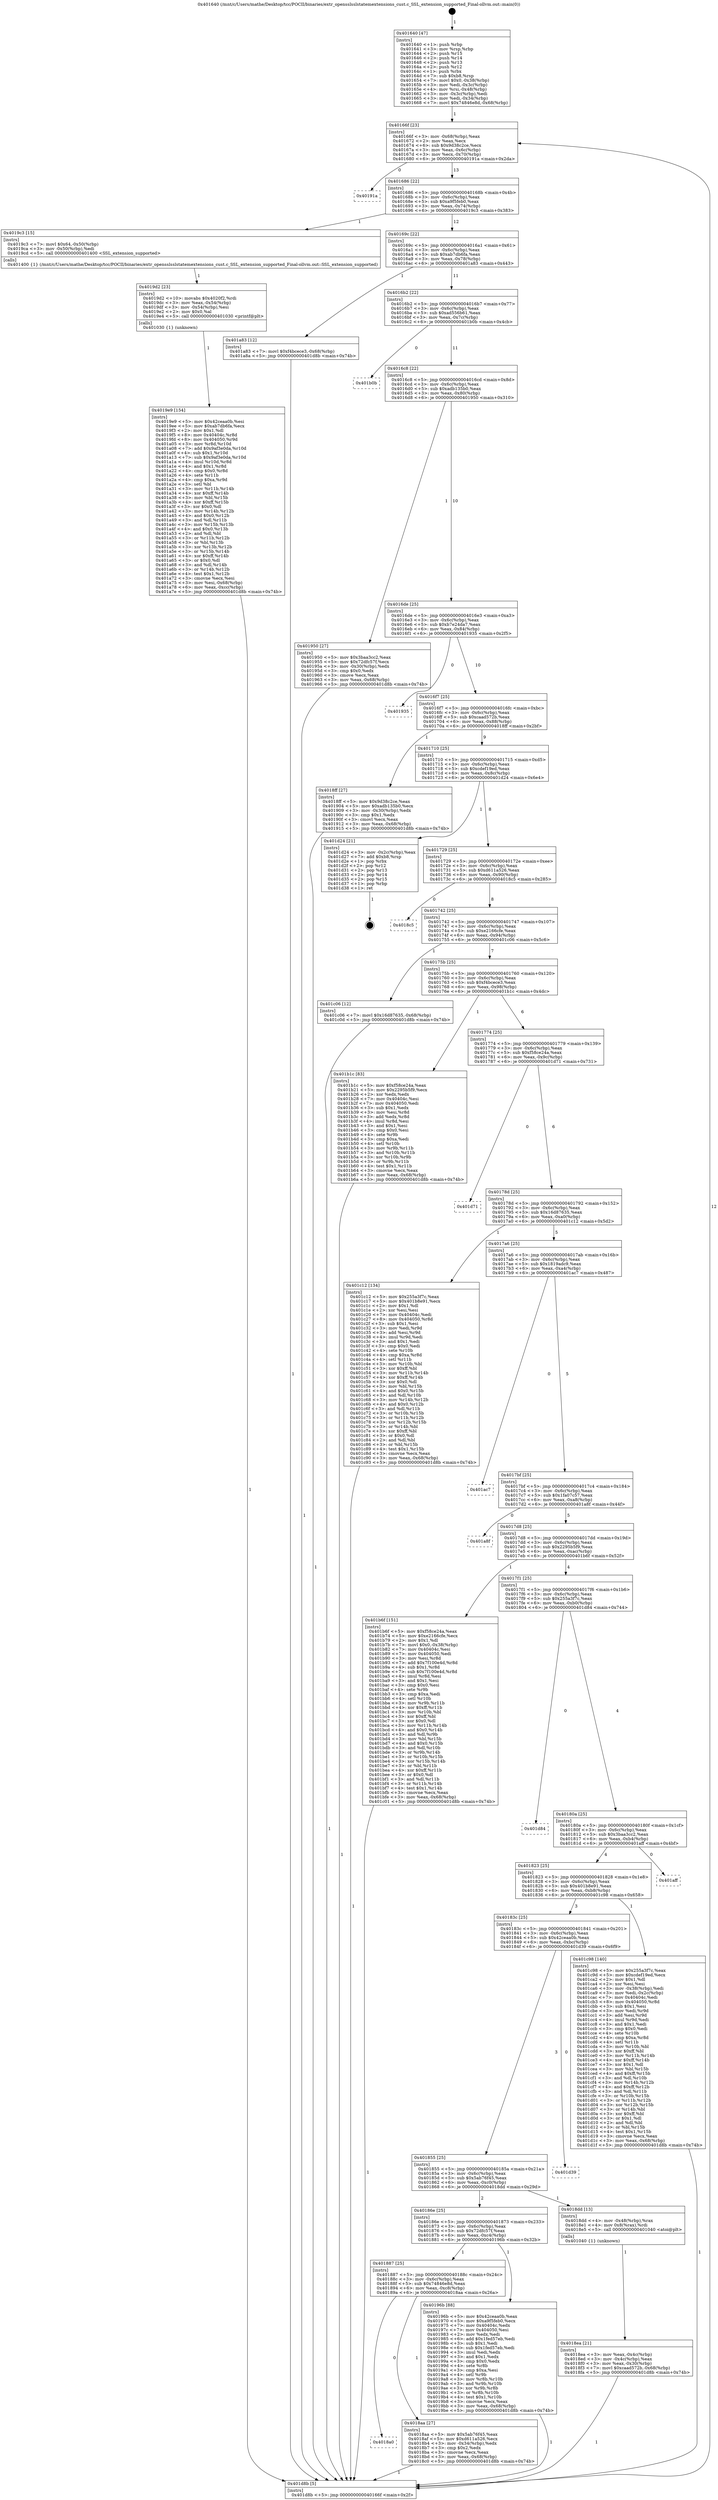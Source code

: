 digraph "0x401640" {
  label = "0x401640 (/mnt/c/Users/mathe/Desktop/tcc/POCII/binaries/extr_opensslsslstatemextensions_cust.c_SSL_extension_supported_Final-ollvm.out::main(0))"
  labelloc = "t"
  node[shape=record]

  Entry [label="",width=0.3,height=0.3,shape=circle,fillcolor=black,style=filled]
  "0x40166f" [label="{
     0x40166f [23]\l
     | [instrs]\l
     &nbsp;&nbsp;0x40166f \<+3\>: mov -0x68(%rbp),%eax\l
     &nbsp;&nbsp;0x401672 \<+2\>: mov %eax,%ecx\l
     &nbsp;&nbsp;0x401674 \<+6\>: sub $0x9d38c2ce,%ecx\l
     &nbsp;&nbsp;0x40167a \<+3\>: mov %eax,-0x6c(%rbp)\l
     &nbsp;&nbsp;0x40167d \<+3\>: mov %ecx,-0x70(%rbp)\l
     &nbsp;&nbsp;0x401680 \<+6\>: je 000000000040191a \<main+0x2da\>\l
  }"]
  "0x40191a" [label="{
     0x40191a\l
  }", style=dashed]
  "0x401686" [label="{
     0x401686 [22]\l
     | [instrs]\l
     &nbsp;&nbsp;0x401686 \<+5\>: jmp 000000000040168b \<main+0x4b\>\l
     &nbsp;&nbsp;0x40168b \<+3\>: mov -0x6c(%rbp),%eax\l
     &nbsp;&nbsp;0x40168e \<+5\>: sub $0xa9f5feb0,%eax\l
     &nbsp;&nbsp;0x401693 \<+3\>: mov %eax,-0x74(%rbp)\l
     &nbsp;&nbsp;0x401696 \<+6\>: je 00000000004019c3 \<main+0x383\>\l
  }"]
  Exit [label="",width=0.3,height=0.3,shape=circle,fillcolor=black,style=filled,peripheries=2]
  "0x4019c3" [label="{
     0x4019c3 [15]\l
     | [instrs]\l
     &nbsp;&nbsp;0x4019c3 \<+7\>: movl $0x64,-0x50(%rbp)\l
     &nbsp;&nbsp;0x4019ca \<+3\>: mov -0x50(%rbp),%edi\l
     &nbsp;&nbsp;0x4019cd \<+5\>: call 0000000000401400 \<SSL_extension_supported\>\l
     | [calls]\l
     &nbsp;&nbsp;0x401400 \{1\} (/mnt/c/Users/mathe/Desktop/tcc/POCII/binaries/extr_opensslsslstatemextensions_cust.c_SSL_extension_supported_Final-ollvm.out::SSL_extension_supported)\l
  }"]
  "0x40169c" [label="{
     0x40169c [22]\l
     | [instrs]\l
     &nbsp;&nbsp;0x40169c \<+5\>: jmp 00000000004016a1 \<main+0x61\>\l
     &nbsp;&nbsp;0x4016a1 \<+3\>: mov -0x6c(%rbp),%eax\l
     &nbsp;&nbsp;0x4016a4 \<+5\>: sub $0xab7db6fa,%eax\l
     &nbsp;&nbsp;0x4016a9 \<+3\>: mov %eax,-0x78(%rbp)\l
     &nbsp;&nbsp;0x4016ac \<+6\>: je 0000000000401a83 \<main+0x443\>\l
  }"]
  "0x4019e9" [label="{
     0x4019e9 [154]\l
     | [instrs]\l
     &nbsp;&nbsp;0x4019e9 \<+5\>: mov $0x42ceaa0b,%esi\l
     &nbsp;&nbsp;0x4019ee \<+5\>: mov $0xab7db6fa,%ecx\l
     &nbsp;&nbsp;0x4019f3 \<+2\>: mov $0x1,%dl\l
     &nbsp;&nbsp;0x4019f5 \<+8\>: mov 0x40404c,%r8d\l
     &nbsp;&nbsp;0x4019fd \<+8\>: mov 0x404050,%r9d\l
     &nbsp;&nbsp;0x401a05 \<+3\>: mov %r8d,%r10d\l
     &nbsp;&nbsp;0x401a08 \<+7\>: add $0x9af3e0da,%r10d\l
     &nbsp;&nbsp;0x401a0f \<+4\>: sub $0x1,%r10d\l
     &nbsp;&nbsp;0x401a13 \<+7\>: sub $0x9af3e0da,%r10d\l
     &nbsp;&nbsp;0x401a1a \<+4\>: imul %r10d,%r8d\l
     &nbsp;&nbsp;0x401a1e \<+4\>: and $0x1,%r8d\l
     &nbsp;&nbsp;0x401a22 \<+4\>: cmp $0x0,%r8d\l
     &nbsp;&nbsp;0x401a26 \<+4\>: sete %r11b\l
     &nbsp;&nbsp;0x401a2a \<+4\>: cmp $0xa,%r9d\l
     &nbsp;&nbsp;0x401a2e \<+3\>: setl %bl\l
     &nbsp;&nbsp;0x401a31 \<+3\>: mov %r11b,%r14b\l
     &nbsp;&nbsp;0x401a34 \<+4\>: xor $0xff,%r14b\l
     &nbsp;&nbsp;0x401a38 \<+3\>: mov %bl,%r15b\l
     &nbsp;&nbsp;0x401a3b \<+4\>: xor $0xff,%r15b\l
     &nbsp;&nbsp;0x401a3f \<+3\>: xor $0x0,%dl\l
     &nbsp;&nbsp;0x401a42 \<+3\>: mov %r14b,%r12b\l
     &nbsp;&nbsp;0x401a45 \<+4\>: and $0x0,%r12b\l
     &nbsp;&nbsp;0x401a49 \<+3\>: and %dl,%r11b\l
     &nbsp;&nbsp;0x401a4c \<+3\>: mov %r15b,%r13b\l
     &nbsp;&nbsp;0x401a4f \<+4\>: and $0x0,%r13b\l
     &nbsp;&nbsp;0x401a53 \<+2\>: and %dl,%bl\l
     &nbsp;&nbsp;0x401a55 \<+3\>: or %r11b,%r12b\l
     &nbsp;&nbsp;0x401a58 \<+3\>: or %bl,%r13b\l
     &nbsp;&nbsp;0x401a5b \<+3\>: xor %r13b,%r12b\l
     &nbsp;&nbsp;0x401a5e \<+3\>: or %r15b,%r14b\l
     &nbsp;&nbsp;0x401a61 \<+4\>: xor $0xff,%r14b\l
     &nbsp;&nbsp;0x401a65 \<+3\>: or $0x0,%dl\l
     &nbsp;&nbsp;0x401a68 \<+3\>: and %dl,%r14b\l
     &nbsp;&nbsp;0x401a6b \<+3\>: or %r14b,%r12b\l
     &nbsp;&nbsp;0x401a6e \<+4\>: test $0x1,%r12b\l
     &nbsp;&nbsp;0x401a72 \<+3\>: cmovne %ecx,%esi\l
     &nbsp;&nbsp;0x401a75 \<+3\>: mov %esi,-0x68(%rbp)\l
     &nbsp;&nbsp;0x401a78 \<+6\>: mov %eax,-0xcc(%rbp)\l
     &nbsp;&nbsp;0x401a7e \<+5\>: jmp 0000000000401d8b \<main+0x74b\>\l
  }"]
  "0x401a83" [label="{
     0x401a83 [12]\l
     | [instrs]\l
     &nbsp;&nbsp;0x401a83 \<+7\>: movl $0xf4bcece3,-0x68(%rbp)\l
     &nbsp;&nbsp;0x401a8a \<+5\>: jmp 0000000000401d8b \<main+0x74b\>\l
  }"]
  "0x4016b2" [label="{
     0x4016b2 [22]\l
     | [instrs]\l
     &nbsp;&nbsp;0x4016b2 \<+5\>: jmp 00000000004016b7 \<main+0x77\>\l
     &nbsp;&nbsp;0x4016b7 \<+3\>: mov -0x6c(%rbp),%eax\l
     &nbsp;&nbsp;0x4016ba \<+5\>: sub $0xad556b61,%eax\l
     &nbsp;&nbsp;0x4016bf \<+3\>: mov %eax,-0x7c(%rbp)\l
     &nbsp;&nbsp;0x4016c2 \<+6\>: je 0000000000401b0b \<main+0x4cb\>\l
  }"]
  "0x4019d2" [label="{
     0x4019d2 [23]\l
     | [instrs]\l
     &nbsp;&nbsp;0x4019d2 \<+10\>: movabs $0x4020f2,%rdi\l
     &nbsp;&nbsp;0x4019dc \<+3\>: mov %eax,-0x54(%rbp)\l
     &nbsp;&nbsp;0x4019df \<+3\>: mov -0x54(%rbp),%esi\l
     &nbsp;&nbsp;0x4019e2 \<+2\>: mov $0x0,%al\l
     &nbsp;&nbsp;0x4019e4 \<+5\>: call 0000000000401030 \<printf@plt\>\l
     | [calls]\l
     &nbsp;&nbsp;0x401030 \{1\} (unknown)\l
  }"]
  "0x401b0b" [label="{
     0x401b0b\l
  }", style=dashed]
  "0x4016c8" [label="{
     0x4016c8 [22]\l
     | [instrs]\l
     &nbsp;&nbsp;0x4016c8 \<+5\>: jmp 00000000004016cd \<main+0x8d\>\l
     &nbsp;&nbsp;0x4016cd \<+3\>: mov -0x6c(%rbp),%eax\l
     &nbsp;&nbsp;0x4016d0 \<+5\>: sub $0xadb135b0,%eax\l
     &nbsp;&nbsp;0x4016d5 \<+3\>: mov %eax,-0x80(%rbp)\l
     &nbsp;&nbsp;0x4016d8 \<+6\>: je 0000000000401950 \<main+0x310\>\l
  }"]
  "0x4018ea" [label="{
     0x4018ea [21]\l
     | [instrs]\l
     &nbsp;&nbsp;0x4018ea \<+3\>: mov %eax,-0x4c(%rbp)\l
     &nbsp;&nbsp;0x4018ed \<+3\>: mov -0x4c(%rbp),%eax\l
     &nbsp;&nbsp;0x4018f0 \<+3\>: mov %eax,-0x30(%rbp)\l
     &nbsp;&nbsp;0x4018f3 \<+7\>: movl $0xcaad572b,-0x68(%rbp)\l
     &nbsp;&nbsp;0x4018fa \<+5\>: jmp 0000000000401d8b \<main+0x74b\>\l
  }"]
  "0x401950" [label="{
     0x401950 [27]\l
     | [instrs]\l
     &nbsp;&nbsp;0x401950 \<+5\>: mov $0x3baa3cc2,%eax\l
     &nbsp;&nbsp;0x401955 \<+5\>: mov $0x72dfc57f,%ecx\l
     &nbsp;&nbsp;0x40195a \<+3\>: mov -0x30(%rbp),%edx\l
     &nbsp;&nbsp;0x40195d \<+3\>: cmp $0x0,%edx\l
     &nbsp;&nbsp;0x401960 \<+3\>: cmove %ecx,%eax\l
     &nbsp;&nbsp;0x401963 \<+3\>: mov %eax,-0x68(%rbp)\l
     &nbsp;&nbsp;0x401966 \<+5\>: jmp 0000000000401d8b \<main+0x74b\>\l
  }"]
  "0x4016de" [label="{
     0x4016de [25]\l
     | [instrs]\l
     &nbsp;&nbsp;0x4016de \<+5\>: jmp 00000000004016e3 \<main+0xa3\>\l
     &nbsp;&nbsp;0x4016e3 \<+3\>: mov -0x6c(%rbp),%eax\l
     &nbsp;&nbsp;0x4016e6 \<+5\>: sub $0xb7e24da7,%eax\l
     &nbsp;&nbsp;0x4016eb \<+6\>: mov %eax,-0x84(%rbp)\l
     &nbsp;&nbsp;0x4016f1 \<+6\>: je 0000000000401935 \<main+0x2f5\>\l
  }"]
  "0x401640" [label="{
     0x401640 [47]\l
     | [instrs]\l
     &nbsp;&nbsp;0x401640 \<+1\>: push %rbp\l
     &nbsp;&nbsp;0x401641 \<+3\>: mov %rsp,%rbp\l
     &nbsp;&nbsp;0x401644 \<+2\>: push %r15\l
     &nbsp;&nbsp;0x401646 \<+2\>: push %r14\l
     &nbsp;&nbsp;0x401648 \<+2\>: push %r13\l
     &nbsp;&nbsp;0x40164a \<+2\>: push %r12\l
     &nbsp;&nbsp;0x40164c \<+1\>: push %rbx\l
     &nbsp;&nbsp;0x40164d \<+7\>: sub $0xb8,%rsp\l
     &nbsp;&nbsp;0x401654 \<+7\>: movl $0x0,-0x38(%rbp)\l
     &nbsp;&nbsp;0x40165b \<+3\>: mov %edi,-0x3c(%rbp)\l
     &nbsp;&nbsp;0x40165e \<+4\>: mov %rsi,-0x48(%rbp)\l
     &nbsp;&nbsp;0x401662 \<+3\>: mov -0x3c(%rbp),%edi\l
     &nbsp;&nbsp;0x401665 \<+3\>: mov %edi,-0x34(%rbp)\l
     &nbsp;&nbsp;0x401668 \<+7\>: movl $0x74846e8d,-0x68(%rbp)\l
  }"]
  "0x401935" [label="{
     0x401935\l
  }", style=dashed]
  "0x4016f7" [label="{
     0x4016f7 [25]\l
     | [instrs]\l
     &nbsp;&nbsp;0x4016f7 \<+5\>: jmp 00000000004016fc \<main+0xbc\>\l
     &nbsp;&nbsp;0x4016fc \<+3\>: mov -0x6c(%rbp),%eax\l
     &nbsp;&nbsp;0x4016ff \<+5\>: sub $0xcaad572b,%eax\l
     &nbsp;&nbsp;0x401704 \<+6\>: mov %eax,-0x88(%rbp)\l
     &nbsp;&nbsp;0x40170a \<+6\>: je 00000000004018ff \<main+0x2bf\>\l
  }"]
  "0x401d8b" [label="{
     0x401d8b [5]\l
     | [instrs]\l
     &nbsp;&nbsp;0x401d8b \<+5\>: jmp 000000000040166f \<main+0x2f\>\l
  }"]
  "0x4018ff" [label="{
     0x4018ff [27]\l
     | [instrs]\l
     &nbsp;&nbsp;0x4018ff \<+5\>: mov $0x9d38c2ce,%eax\l
     &nbsp;&nbsp;0x401904 \<+5\>: mov $0xadb135b0,%ecx\l
     &nbsp;&nbsp;0x401909 \<+3\>: mov -0x30(%rbp),%edx\l
     &nbsp;&nbsp;0x40190c \<+3\>: cmp $0x1,%edx\l
     &nbsp;&nbsp;0x40190f \<+3\>: cmovl %ecx,%eax\l
     &nbsp;&nbsp;0x401912 \<+3\>: mov %eax,-0x68(%rbp)\l
     &nbsp;&nbsp;0x401915 \<+5\>: jmp 0000000000401d8b \<main+0x74b\>\l
  }"]
  "0x401710" [label="{
     0x401710 [25]\l
     | [instrs]\l
     &nbsp;&nbsp;0x401710 \<+5\>: jmp 0000000000401715 \<main+0xd5\>\l
     &nbsp;&nbsp;0x401715 \<+3\>: mov -0x6c(%rbp),%eax\l
     &nbsp;&nbsp;0x401718 \<+5\>: sub $0xcdef19ed,%eax\l
     &nbsp;&nbsp;0x40171d \<+6\>: mov %eax,-0x8c(%rbp)\l
     &nbsp;&nbsp;0x401723 \<+6\>: je 0000000000401d24 \<main+0x6e4\>\l
  }"]
  "0x4018a0" [label="{
     0x4018a0\l
  }", style=dashed]
  "0x401d24" [label="{
     0x401d24 [21]\l
     | [instrs]\l
     &nbsp;&nbsp;0x401d24 \<+3\>: mov -0x2c(%rbp),%eax\l
     &nbsp;&nbsp;0x401d27 \<+7\>: add $0xb8,%rsp\l
     &nbsp;&nbsp;0x401d2e \<+1\>: pop %rbx\l
     &nbsp;&nbsp;0x401d2f \<+2\>: pop %r12\l
     &nbsp;&nbsp;0x401d31 \<+2\>: pop %r13\l
     &nbsp;&nbsp;0x401d33 \<+2\>: pop %r14\l
     &nbsp;&nbsp;0x401d35 \<+2\>: pop %r15\l
     &nbsp;&nbsp;0x401d37 \<+1\>: pop %rbp\l
     &nbsp;&nbsp;0x401d38 \<+1\>: ret\l
  }"]
  "0x401729" [label="{
     0x401729 [25]\l
     | [instrs]\l
     &nbsp;&nbsp;0x401729 \<+5\>: jmp 000000000040172e \<main+0xee\>\l
     &nbsp;&nbsp;0x40172e \<+3\>: mov -0x6c(%rbp),%eax\l
     &nbsp;&nbsp;0x401731 \<+5\>: sub $0xd611a526,%eax\l
     &nbsp;&nbsp;0x401736 \<+6\>: mov %eax,-0x90(%rbp)\l
     &nbsp;&nbsp;0x40173c \<+6\>: je 00000000004018c5 \<main+0x285\>\l
  }"]
  "0x4018aa" [label="{
     0x4018aa [27]\l
     | [instrs]\l
     &nbsp;&nbsp;0x4018aa \<+5\>: mov $0x5ab76f45,%eax\l
     &nbsp;&nbsp;0x4018af \<+5\>: mov $0xd611a526,%ecx\l
     &nbsp;&nbsp;0x4018b4 \<+3\>: mov -0x34(%rbp),%edx\l
     &nbsp;&nbsp;0x4018b7 \<+3\>: cmp $0x2,%edx\l
     &nbsp;&nbsp;0x4018ba \<+3\>: cmovne %ecx,%eax\l
     &nbsp;&nbsp;0x4018bd \<+3\>: mov %eax,-0x68(%rbp)\l
     &nbsp;&nbsp;0x4018c0 \<+5\>: jmp 0000000000401d8b \<main+0x74b\>\l
  }"]
  "0x4018c5" [label="{
     0x4018c5\l
  }", style=dashed]
  "0x401742" [label="{
     0x401742 [25]\l
     | [instrs]\l
     &nbsp;&nbsp;0x401742 \<+5\>: jmp 0000000000401747 \<main+0x107\>\l
     &nbsp;&nbsp;0x401747 \<+3\>: mov -0x6c(%rbp),%eax\l
     &nbsp;&nbsp;0x40174a \<+5\>: sub $0xe2166cfe,%eax\l
     &nbsp;&nbsp;0x40174f \<+6\>: mov %eax,-0x94(%rbp)\l
     &nbsp;&nbsp;0x401755 \<+6\>: je 0000000000401c06 \<main+0x5c6\>\l
  }"]
  "0x401887" [label="{
     0x401887 [25]\l
     | [instrs]\l
     &nbsp;&nbsp;0x401887 \<+5\>: jmp 000000000040188c \<main+0x24c\>\l
     &nbsp;&nbsp;0x40188c \<+3\>: mov -0x6c(%rbp),%eax\l
     &nbsp;&nbsp;0x40188f \<+5\>: sub $0x74846e8d,%eax\l
     &nbsp;&nbsp;0x401894 \<+6\>: mov %eax,-0xc8(%rbp)\l
     &nbsp;&nbsp;0x40189a \<+6\>: je 00000000004018aa \<main+0x26a\>\l
  }"]
  "0x401c06" [label="{
     0x401c06 [12]\l
     | [instrs]\l
     &nbsp;&nbsp;0x401c06 \<+7\>: movl $0x16d87635,-0x68(%rbp)\l
     &nbsp;&nbsp;0x401c0d \<+5\>: jmp 0000000000401d8b \<main+0x74b\>\l
  }"]
  "0x40175b" [label="{
     0x40175b [25]\l
     | [instrs]\l
     &nbsp;&nbsp;0x40175b \<+5\>: jmp 0000000000401760 \<main+0x120\>\l
     &nbsp;&nbsp;0x401760 \<+3\>: mov -0x6c(%rbp),%eax\l
     &nbsp;&nbsp;0x401763 \<+5\>: sub $0xf4bcece3,%eax\l
     &nbsp;&nbsp;0x401768 \<+6\>: mov %eax,-0x98(%rbp)\l
     &nbsp;&nbsp;0x40176e \<+6\>: je 0000000000401b1c \<main+0x4dc\>\l
  }"]
  "0x40196b" [label="{
     0x40196b [88]\l
     | [instrs]\l
     &nbsp;&nbsp;0x40196b \<+5\>: mov $0x42ceaa0b,%eax\l
     &nbsp;&nbsp;0x401970 \<+5\>: mov $0xa9f5feb0,%ecx\l
     &nbsp;&nbsp;0x401975 \<+7\>: mov 0x40404c,%edx\l
     &nbsp;&nbsp;0x40197c \<+7\>: mov 0x404050,%esi\l
     &nbsp;&nbsp;0x401983 \<+2\>: mov %edx,%edi\l
     &nbsp;&nbsp;0x401985 \<+6\>: add $0x1fed57eb,%edi\l
     &nbsp;&nbsp;0x40198b \<+3\>: sub $0x1,%edi\l
     &nbsp;&nbsp;0x40198e \<+6\>: sub $0x1fed57eb,%edi\l
     &nbsp;&nbsp;0x401994 \<+3\>: imul %edi,%edx\l
     &nbsp;&nbsp;0x401997 \<+3\>: and $0x1,%edx\l
     &nbsp;&nbsp;0x40199a \<+3\>: cmp $0x0,%edx\l
     &nbsp;&nbsp;0x40199d \<+4\>: sete %r8b\l
     &nbsp;&nbsp;0x4019a1 \<+3\>: cmp $0xa,%esi\l
     &nbsp;&nbsp;0x4019a4 \<+4\>: setl %r9b\l
     &nbsp;&nbsp;0x4019a8 \<+3\>: mov %r8b,%r10b\l
     &nbsp;&nbsp;0x4019ab \<+3\>: and %r9b,%r10b\l
     &nbsp;&nbsp;0x4019ae \<+3\>: xor %r9b,%r8b\l
     &nbsp;&nbsp;0x4019b1 \<+3\>: or %r8b,%r10b\l
     &nbsp;&nbsp;0x4019b4 \<+4\>: test $0x1,%r10b\l
     &nbsp;&nbsp;0x4019b8 \<+3\>: cmovne %ecx,%eax\l
     &nbsp;&nbsp;0x4019bb \<+3\>: mov %eax,-0x68(%rbp)\l
     &nbsp;&nbsp;0x4019be \<+5\>: jmp 0000000000401d8b \<main+0x74b\>\l
  }"]
  "0x401b1c" [label="{
     0x401b1c [83]\l
     | [instrs]\l
     &nbsp;&nbsp;0x401b1c \<+5\>: mov $0xf58ce24a,%eax\l
     &nbsp;&nbsp;0x401b21 \<+5\>: mov $0x2295b5f9,%ecx\l
     &nbsp;&nbsp;0x401b26 \<+2\>: xor %edx,%edx\l
     &nbsp;&nbsp;0x401b28 \<+7\>: mov 0x40404c,%esi\l
     &nbsp;&nbsp;0x401b2f \<+7\>: mov 0x404050,%edi\l
     &nbsp;&nbsp;0x401b36 \<+3\>: sub $0x1,%edx\l
     &nbsp;&nbsp;0x401b39 \<+3\>: mov %esi,%r8d\l
     &nbsp;&nbsp;0x401b3c \<+3\>: add %edx,%r8d\l
     &nbsp;&nbsp;0x401b3f \<+4\>: imul %r8d,%esi\l
     &nbsp;&nbsp;0x401b43 \<+3\>: and $0x1,%esi\l
     &nbsp;&nbsp;0x401b46 \<+3\>: cmp $0x0,%esi\l
     &nbsp;&nbsp;0x401b49 \<+4\>: sete %r9b\l
     &nbsp;&nbsp;0x401b4d \<+3\>: cmp $0xa,%edi\l
     &nbsp;&nbsp;0x401b50 \<+4\>: setl %r10b\l
     &nbsp;&nbsp;0x401b54 \<+3\>: mov %r9b,%r11b\l
     &nbsp;&nbsp;0x401b57 \<+3\>: and %r10b,%r11b\l
     &nbsp;&nbsp;0x401b5a \<+3\>: xor %r10b,%r9b\l
     &nbsp;&nbsp;0x401b5d \<+3\>: or %r9b,%r11b\l
     &nbsp;&nbsp;0x401b60 \<+4\>: test $0x1,%r11b\l
     &nbsp;&nbsp;0x401b64 \<+3\>: cmovne %ecx,%eax\l
     &nbsp;&nbsp;0x401b67 \<+3\>: mov %eax,-0x68(%rbp)\l
     &nbsp;&nbsp;0x401b6a \<+5\>: jmp 0000000000401d8b \<main+0x74b\>\l
  }"]
  "0x401774" [label="{
     0x401774 [25]\l
     | [instrs]\l
     &nbsp;&nbsp;0x401774 \<+5\>: jmp 0000000000401779 \<main+0x139\>\l
     &nbsp;&nbsp;0x401779 \<+3\>: mov -0x6c(%rbp),%eax\l
     &nbsp;&nbsp;0x40177c \<+5\>: sub $0xf58ce24a,%eax\l
     &nbsp;&nbsp;0x401781 \<+6\>: mov %eax,-0x9c(%rbp)\l
     &nbsp;&nbsp;0x401787 \<+6\>: je 0000000000401d71 \<main+0x731\>\l
  }"]
  "0x40186e" [label="{
     0x40186e [25]\l
     | [instrs]\l
     &nbsp;&nbsp;0x40186e \<+5\>: jmp 0000000000401873 \<main+0x233\>\l
     &nbsp;&nbsp;0x401873 \<+3\>: mov -0x6c(%rbp),%eax\l
     &nbsp;&nbsp;0x401876 \<+5\>: sub $0x72dfc57f,%eax\l
     &nbsp;&nbsp;0x40187b \<+6\>: mov %eax,-0xc4(%rbp)\l
     &nbsp;&nbsp;0x401881 \<+6\>: je 000000000040196b \<main+0x32b\>\l
  }"]
  "0x401d71" [label="{
     0x401d71\l
  }", style=dashed]
  "0x40178d" [label="{
     0x40178d [25]\l
     | [instrs]\l
     &nbsp;&nbsp;0x40178d \<+5\>: jmp 0000000000401792 \<main+0x152\>\l
     &nbsp;&nbsp;0x401792 \<+3\>: mov -0x6c(%rbp),%eax\l
     &nbsp;&nbsp;0x401795 \<+5\>: sub $0x16d87635,%eax\l
     &nbsp;&nbsp;0x40179a \<+6\>: mov %eax,-0xa0(%rbp)\l
     &nbsp;&nbsp;0x4017a0 \<+6\>: je 0000000000401c12 \<main+0x5d2\>\l
  }"]
  "0x4018dd" [label="{
     0x4018dd [13]\l
     | [instrs]\l
     &nbsp;&nbsp;0x4018dd \<+4\>: mov -0x48(%rbp),%rax\l
     &nbsp;&nbsp;0x4018e1 \<+4\>: mov 0x8(%rax),%rdi\l
     &nbsp;&nbsp;0x4018e5 \<+5\>: call 0000000000401040 \<atoi@plt\>\l
     | [calls]\l
     &nbsp;&nbsp;0x401040 \{1\} (unknown)\l
  }"]
  "0x401c12" [label="{
     0x401c12 [134]\l
     | [instrs]\l
     &nbsp;&nbsp;0x401c12 \<+5\>: mov $0x255a3f7c,%eax\l
     &nbsp;&nbsp;0x401c17 \<+5\>: mov $0x401b8e91,%ecx\l
     &nbsp;&nbsp;0x401c1c \<+2\>: mov $0x1,%dl\l
     &nbsp;&nbsp;0x401c1e \<+2\>: xor %esi,%esi\l
     &nbsp;&nbsp;0x401c20 \<+7\>: mov 0x40404c,%edi\l
     &nbsp;&nbsp;0x401c27 \<+8\>: mov 0x404050,%r8d\l
     &nbsp;&nbsp;0x401c2f \<+3\>: sub $0x1,%esi\l
     &nbsp;&nbsp;0x401c32 \<+3\>: mov %edi,%r9d\l
     &nbsp;&nbsp;0x401c35 \<+3\>: add %esi,%r9d\l
     &nbsp;&nbsp;0x401c38 \<+4\>: imul %r9d,%edi\l
     &nbsp;&nbsp;0x401c3c \<+3\>: and $0x1,%edi\l
     &nbsp;&nbsp;0x401c3f \<+3\>: cmp $0x0,%edi\l
     &nbsp;&nbsp;0x401c42 \<+4\>: sete %r10b\l
     &nbsp;&nbsp;0x401c46 \<+4\>: cmp $0xa,%r8d\l
     &nbsp;&nbsp;0x401c4a \<+4\>: setl %r11b\l
     &nbsp;&nbsp;0x401c4e \<+3\>: mov %r10b,%bl\l
     &nbsp;&nbsp;0x401c51 \<+3\>: xor $0xff,%bl\l
     &nbsp;&nbsp;0x401c54 \<+3\>: mov %r11b,%r14b\l
     &nbsp;&nbsp;0x401c57 \<+4\>: xor $0xff,%r14b\l
     &nbsp;&nbsp;0x401c5b \<+3\>: xor $0x0,%dl\l
     &nbsp;&nbsp;0x401c5e \<+3\>: mov %bl,%r15b\l
     &nbsp;&nbsp;0x401c61 \<+4\>: and $0x0,%r15b\l
     &nbsp;&nbsp;0x401c65 \<+3\>: and %dl,%r10b\l
     &nbsp;&nbsp;0x401c68 \<+3\>: mov %r14b,%r12b\l
     &nbsp;&nbsp;0x401c6b \<+4\>: and $0x0,%r12b\l
     &nbsp;&nbsp;0x401c6f \<+3\>: and %dl,%r11b\l
     &nbsp;&nbsp;0x401c72 \<+3\>: or %r10b,%r15b\l
     &nbsp;&nbsp;0x401c75 \<+3\>: or %r11b,%r12b\l
     &nbsp;&nbsp;0x401c78 \<+3\>: xor %r12b,%r15b\l
     &nbsp;&nbsp;0x401c7b \<+3\>: or %r14b,%bl\l
     &nbsp;&nbsp;0x401c7e \<+3\>: xor $0xff,%bl\l
     &nbsp;&nbsp;0x401c81 \<+3\>: or $0x0,%dl\l
     &nbsp;&nbsp;0x401c84 \<+2\>: and %dl,%bl\l
     &nbsp;&nbsp;0x401c86 \<+3\>: or %bl,%r15b\l
     &nbsp;&nbsp;0x401c89 \<+4\>: test $0x1,%r15b\l
     &nbsp;&nbsp;0x401c8d \<+3\>: cmovne %ecx,%eax\l
     &nbsp;&nbsp;0x401c90 \<+3\>: mov %eax,-0x68(%rbp)\l
     &nbsp;&nbsp;0x401c93 \<+5\>: jmp 0000000000401d8b \<main+0x74b\>\l
  }"]
  "0x4017a6" [label="{
     0x4017a6 [25]\l
     | [instrs]\l
     &nbsp;&nbsp;0x4017a6 \<+5\>: jmp 00000000004017ab \<main+0x16b\>\l
     &nbsp;&nbsp;0x4017ab \<+3\>: mov -0x6c(%rbp),%eax\l
     &nbsp;&nbsp;0x4017ae \<+5\>: sub $0x1819adc9,%eax\l
     &nbsp;&nbsp;0x4017b3 \<+6\>: mov %eax,-0xa4(%rbp)\l
     &nbsp;&nbsp;0x4017b9 \<+6\>: je 0000000000401ac7 \<main+0x487\>\l
  }"]
  "0x401855" [label="{
     0x401855 [25]\l
     | [instrs]\l
     &nbsp;&nbsp;0x401855 \<+5\>: jmp 000000000040185a \<main+0x21a\>\l
     &nbsp;&nbsp;0x40185a \<+3\>: mov -0x6c(%rbp),%eax\l
     &nbsp;&nbsp;0x40185d \<+5\>: sub $0x5ab76f45,%eax\l
     &nbsp;&nbsp;0x401862 \<+6\>: mov %eax,-0xc0(%rbp)\l
     &nbsp;&nbsp;0x401868 \<+6\>: je 00000000004018dd \<main+0x29d\>\l
  }"]
  "0x401ac7" [label="{
     0x401ac7\l
  }", style=dashed]
  "0x4017bf" [label="{
     0x4017bf [25]\l
     | [instrs]\l
     &nbsp;&nbsp;0x4017bf \<+5\>: jmp 00000000004017c4 \<main+0x184\>\l
     &nbsp;&nbsp;0x4017c4 \<+3\>: mov -0x6c(%rbp),%eax\l
     &nbsp;&nbsp;0x4017c7 \<+5\>: sub $0x1fa07c57,%eax\l
     &nbsp;&nbsp;0x4017cc \<+6\>: mov %eax,-0xa8(%rbp)\l
     &nbsp;&nbsp;0x4017d2 \<+6\>: je 0000000000401a8f \<main+0x44f\>\l
  }"]
  "0x401d39" [label="{
     0x401d39\l
  }", style=dashed]
  "0x401a8f" [label="{
     0x401a8f\l
  }", style=dashed]
  "0x4017d8" [label="{
     0x4017d8 [25]\l
     | [instrs]\l
     &nbsp;&nbsp;0x4017d8 \<+5\>: jmp 00000000004017dd \<main+0x19d\>\l
     &nbsp;&nbsp;0x4017dd \<+3\>: mov -0x6c(%rbp),%eax\l
     &nbsp;&nbsp;0x4017e0 \<+5\>: sub $0x2295b5f9,%eax\l
     &nbsp;&nbsp;0x4017e5 \<+6\>: mov %eax,-0xac(%rbp)\l
     &nbsp;&nbsp;0x4017eb \<+6\>: je 0000000000401b6f \<main+0x52f\>\l
  }"]
  "0x40183c" [label="{
     0x40183c [25]\l
     | [instrs]\l
     &nbsp;&nbsp;0x40183c \<+5\>: jmp 0000000000401841 \<main+0x201\>\l
     &nbsp;&nbsp;0x401841 \<+3\>: mov -0x6c(%rbp),%eax\l
     &nbsp;&nbsp;0x401844 \<+5\>: sub $0x42ceaa0b,%eax\l
     &nbsp;&nbsp;0x401849 \<+6\>: mov %eax,-0xbc(%rbp)\l
     &nbsp;&nbsp;0x40184f \<+6\>: je 0000000000401d39 \<main+0x6f9\>\l
  }"]
  "0x401b6f" [label="{
     0x401b6f [151]\l
     | [instrs]\l
     &nbsp;&nbsp;0x401b6f \<+5\>: mov $0xf58ce24a,%eax\l
     &nbsp;&nbsp;0x401b74 \<+5\>: mov $0xe2166cfe,%ecx\l
     &nbsp;&nbsp;0x401b79 \<+2\>: mov $0x1,%dl\l
     &nbsp;&nbsp;0x401b7b \<+7\>: movl $0x0,-0x38(%rbp)\l
     &nbsp;&nbsp;0x401b82 \<+7\>: mov 0x40404c,%esi\l
     &nbsp;&nbsp;0x401b89 \<+7\>: mov 0x404050,%edi\l
     &nbsp;&nbsp;0x401b90 \<+3\>: mov %esi,%r8d\l
     &nbsp;&nbsp;0x401b93 \<+7\>: add $0x7f100e4d,%r8d\l
     &nbsp;&nbsp;0x401b9a \<+4\>: sub $0x1,%r8d\l
     &nbsp;&nbsp;0x401b9e \<+7\>: sub $0x7f100e4d,%r8d\l
     &nbsp;&nbsp;0x401ba5 \<+4\>: imul %r8d,%esi\l
     &nbsp;&nbsp;0x401ba9 \<+3\>: and $0x1,%esi\l
     &nbsp;&nbsp;0x401bac \<+3\>: cmp $0x0,%esi\l
     &nbsp;&nbsp;0x401baf \<+4\>: sete %r9b\l
     &nbsp;&nbsp;0x401bb3 \<+3\>: cmp $0xa,%edi\l
     &nbsp;&nbsp;0x401bb6 \<+4\>: setl %r10b\l
     &nbsp;&nbsp;0x401bba \<+3\>: mov %r9b,%r11b\l
     &nbsp;&nbsp;0x401bbd \<+4\>: xor $0xff,%r11b\l
     &nbsp;&nbsp;0x401bc1 \<+3\>: mov %r10b,%bl\l
     &nbsp;&nbsp;0x401bc4 \<+3\>: xor $0xff,%bl\l
     &nbsp;&nbsp;0x401bc7 \<+3\>: xor $0x0,%dl\l
     &nbsp;&nbsp;0x401bca \<+3\>: mov %r11b,%r14b\l
     &nbsp;&nbsp;0x401bcd \<+4\>: and $0x0,%r14b\l
     &nbsp;&nbsp;0x401bd1 \<+3\>: and %dl,%r9b\l
     &nbsp;&nbsp;0x401bd4 \<+3\>: mov %bl,%r15b\l
     &nbsp;&nbsp;0x401bd7 \<+4\>: and $0x0,%r15b\l
     &nbsp;&nbsp;0x401bdb \<+3\>: and %dl,%r10b\l
     &nbsp;&nbsp;0x401bde \<+3\>: or %r9b,%r14b\l
     &nbsp;&nbsp;0x401be1 \<+3\>: or %r10b,%r15b\l
     &nbsp;&nbsp;0x401be4 \<+3\>: xor %r15b,%r14b\l
     &nbsp;&nbsp;0x401be7 \<+3\>: or %bl,%r11b\l
     &nbsp;&nbsp;0x401bea \<+4\>: xor $0xff,%r11b\l
     &nbsp;&nbsp;0x401bee \<+3\>: or $0x0,%dl\l
     &nbsp;&nbsp;0x401bf1 \<+3\>: and %dl,%r11b\l
     &nbsp;&nbsp;0x401bf4 \<+3\>: or %r11b,%r14b\l
     &nbsp;&nbsp;0x401bf7 \<+4\>: test $0x1,%r14b\l
     &nbsp;&nbsp;0x401bfb \<+3\>: cmovne %ecx,%eax\l
     &nbsp;&nbsp;0x401bfe \<+3\>: mov %eax,-0x68(%rbp)\l
     &nbsp;&nbsp;0x401c01 \<+5\>: jmp 0000000000401d8b \<main+0x74b\>\l
  }"]
  "0x4017f1" [label="{
     0x4017f1 [25]\l
     | [instrs]\l
     &nbsp;&nbsp;0x4017f1 \<+5\>: jmp 00000000004017f6 \<main+0x1b6\>\l
     &nbsp;&nbsp;0x4017f6 \<+3\>: mov -0x6c(%rbp),%eax\l
     &nbsp;&nbsp;0x4017f9 \<+5\>: sub $0x255a3f7c,%eax\l
     &nbsp;&nbsp;0x4017fe \<+6\>: mov %eax,-0xb0(%rbp)\l
     &nbsp;&nbsp;0x401804 \<+6\>: je 0000000000401d84 \<main+0x744\>\l
  }"]
  "0x401c98" [label="{
     0x401c98 [140]\l
     | [instrs]\l
     &nbsp;&nbsp;0x401c98 \<+5\>: mov $0x255a3f7c,%eax\l
     &nbsp;&nbsp;0x401c9d \<+5\>: mov $0xcdef19ed,%ecx\l
     &nbsp;&nbsp;0x401ca2 \<+2\>: mov $0x1,%dl\l
     &nbsp;&nbsp;0x401ca4 \<+2\>: xor %esi,%esi\l
     &nbsp;&nbsp;0x401ca6 \<+3\>: mov -0x38(%rbp),%edi\l
     &nbsp;&nbsp;0x401ca9 \<+3\>: mov %edi,-0x2c(%rbp)\l
     &nbsp;&nbsp;0x401cac \<+7\>: mov 0x40404c,%edi\l
     &nbsp;&nbsp;0x401cb3 \<+8\>: mov 0x404050,%r8d\l
     &nbsp;&nbsp;0x401cbb \<+3\>: sub $0x1,%esi\l
     &nbsp;&nbsp;0x401cbe \<+3\>: mov %edi,%r9d\l
     &nbsp;&nbsp;0x401cc1 \<+3\>: add %esi,%r9d\l
     &nbsp;&nbsp;0x401cc4 \<+4\>: imul %r9d,%edi\l
     &nbsp;&nbsp;0x401cc8 \<+3\>: and $0x1,%edi\l
     &nbsp;&nbsp;0x401ccb \<+3\>: cmp $0x0,%edi\l
     &nbsp;&nbsp;0x401cce \<+4\>: sete %r10b\l
     &nbsp;&nbsp;0x401cd2 \<+4\>: cmp $0xa,%r8d\l
     &nbsp;&nbsp;0x401cd6 \<+4\>: setl %r11b\l
     &nbsp;&nbsp;0x401cda \<+3\>: mov %r10b,%bl\l
     &nbsp;&nbsp;0x401cdd \<+3\>: xor $0xff,%bl\l
     &nbsp;&nbsp;0x401ce0 \<+3\>: mov %r11b,%r14b\l
     &nbsp;&nbsp;0x401ce3 \<+4\>: xor $0xff,%r14b\l
     &nbsp;&nbsp;0x401ce7 \<+3\>: xor $0x1,%dl\l
     &nbsp;&nbsp;0x401cea \<+3\>: mov %bl,%r15b\l
     &nbsp;&nbsp;0x401ced \<+4\>: and $0xff,%r15b\l
     &nbsp;&nbsp;0x401cf1 \<+3\>: and %dl,%r10b\l
     &nbsp;&nbsp;0x401cf4 \<+3\>: mov %r14b,%r12b\l
     &nbsp;&nbsp;0x401cf7 \<+4\>: and $0xff,%r12b\l
     &nbsp;&nbsp;0x401cfb \<+3\>: and %dl,%r11b\l
     &nbsp;&nbsp;0x401cfe \<+3\>: or %r10b,%r15b\l
     &nbsp;&nbsp;0x401d01 \<+3\>: or %r11b,%r12b\l
     &nbsp;&nbsp;0x401d04 \<+3\>: xor %r12b,%r15b\l
     &nbsp;&nbsp;0x401d07 \<+3\>: or %r14b,%bl\l
     &nbsp;&nbsp;0x401d0a \<+3\>: xor $0xff,%bl\l
     &nbsp;&nbsp;0x401d0d \<+3\>: or $0x1,%dl\l
     &nbsp;&nbsp;0x401d10 \<+2\>: and %dl,%bl\l
     &nbsp;&nbsp;0x401d12 \<+3\>: or %bl,%r15b\l
     &nbsp;&nbsp;0x401d15 \<+4\>: test $0x1,%r15b\l
     &nbsp;&nbsp;0x401d19 \<+3\>: cmovne %ecx,%eax\l
     &nbsp;&nbsp;0x401d1c \<+3\>: mov %eax,-0x68(%rbp)\l
     &nbsp;&nbsp;0x401d1f \<+5\>: jmp 0000000000401d8b \<main+0x74b\>\l
  }"]
  "0x401d84" [label="{
     0x401d84\l
  }", style=dashed]
  "0x40180a" [label="{
     0x40180a [25]\l
     | [instrs]\l
     &nbsp;&nbsp;0x40180a \<+5\>: jmp 000000000040180f \<main+0x1cf\>\l
     &nbsp;&nbsp;0x40180f \<+3\>: mov -0x6c(%rbp),%eax\l
     &nbsp;&nbsp;0x401812 \<+5\>: sub $0x3baa3cc2,%eax\l
     &nbsp;&nbsp;0x401817 \<+6\>: mov %eax,-0xb4(%rbp)\l
     &nbsp;&nbsp;0x40181d \<+6\>: je 0000000000401aff \<main+0x4bf\>\l
  }"]
  "0x401823" [label="{
     0x401823 [25]\l
     | [instrs]\l
     &nbsp;&nbsp;0x401823 \<+5\>: jmp 0000000000401828 \<main+0x1e8\>\l
     &nbsp;&nbsp;0x401828 \<+3\>: mov -0x6c(%rbp),%eax\l
     &nbsp;&nbsp;0x40182b \<+5\>: sub $0x401b8e91,%eax\l
     &nbsp;&nbsp;0x401830 \<+6\>: mov %eax,-0xb8(%rbp)\l
     &nbsp;&nbsp;0x401836 \<+6\>: je 0000000000401c98 \<main+0x658\>\l
  }"]
  "0x401aff" [label="{
     0x401aff\l
  }", style=dashed]
  Entry -> "0x401640" [label=" 1"]
  "0x40166f" -> "0x40191a" [label=" 0"]
  "0x40166f" -> "0x401686" [label=" 13"]
  "0x401d24" -> Exit [label=" 1"]
  "0x401686" -> "0x4019c3" [label=" 1"]
  "0x401686" -> "0x40169c" [label=" 12"]
  "0x401c98" -> "0x401d8b" [label=" 1"]
  "0x40169c" -> "0x401a83" [label=" 1"]
  "0x40169c" -> "0x4016b2" [label=" 11"]
  "0x401c12" -> "0x401d8b" [label=" 1"]
  "0x4016b2" -> "0x401b0b" [label=" 0"]
  "0x4016b2" -> "0x4016c8" [label=" 11"]
  "0x401c06" -> "0x401d8b" [label=" 1"]
  "0x4016c8" -> "0x401950" [label=" 1"]
  "0x4016c8" -> "0x4016de" [label=" 10"]
  "0x401b6f" -> "0x401d8b" [label=" 1"]
  "0x4016de" -> "0x401935" [label=" 0"]
  "0x4016de" -> "0x4016f7" [label=" 10"]
  "0x401b1c" -> "0x401d8b" [label=" 1"]
  "0x4016f7" -> "0x4018ff" [label=" 1"]
  "0x4016f7" -> "0x401710" [label=" 9"]
  "0x401a83" -> "0x401d8b" [label=" 1"]
  "0x401710" -> "0x401d24" [label=" 1"]
  "0x401710" -> "0x401729" [label=" 8"]
  "0x4019e9" -> "0x401d8b" [label=" 1"]
  "0x401729" -> "0x4018c5" [label=" 0"]
  "0x401729" -> "0x401742" [label=" 8"]
  "0x4019d2" -> "0x4019e9" [label=" 1"]
  "0x401742" -> "0x401c06" [label=" 1"]
  "0x401742" -> "0x40175b" [label=" 7"]
  "0x40196b" -> "0x401d8b" [label=" 1"]
  "0x40175b" -> "0x401b1c" [label=" 1"]
  "0x40175b" -> "0x401774" [label=" 6"]
  "0x401950" -> "0x401d8b" [label=" 1"]
  "0x401774" -> "0x401d71" [label=" 0"]
  "0x401774" -> "0x40178d" [label=" 6"]
  "0x4018ea" -> "0x401d8b" [label=" 1"]
  "0x40178d" -> "0x401c12" [label=" 1"]
  "0x40178d" -> "0x4017a6" [label=" 5"]
  "0x4018dd" -> "0x4018ea" [label=" 1"]
  "0x4017a6" -> "0x401ac7" [label=" 0"]
  "0x4017a6" -> "0x4017bf" [label=" 5"]
  "0x401640" -> "0x40166f" [label=" 1"]
  "0x4017bf" -> "0x401a8f" [label=" 0"]
  "0x4017bf" -> "0x4017d8" [label=" 5"]
  "0x4018aa" -> "0x401d8b" [label=" 1"]
  "0x4017d8" -> "0x401b6f" [label=" 1"]
  "0x4017d8" -> "0x4017f1" [label=" 4"]
  "0x401887" -> "0x4018aa" [label=" 1"]
  "0x4017f1" -> "0x401d84" [label=" 0"]
  "0x4017f1" -> "0x40180a" [label=" 4"]
  "0x4019c3" -> "0x4019d2" [label=" 1"]
  "0x40180a" -> "0x401aff" [label=" 0"]
  "0x40180a" -> "0x401823" [label=" 4"]
  "0x40186e" -> "0x401887" [label=" 1"]
  "0x401823" -> "0x401c98" [label=" 1"]
  "0x401823" -> "0x40183c" [label=" 3"]
  "0x401887" -> "0x4018a0" [label=" 0"]
  "0x40183c" -> "0x401d39" [label=" 0"]
  "0x40183c" -> "0x401855" [label=" 3"]
  "0x401d8b" -> "0x40166f" [label=" 12"]
  "0x401855" -> "0x4018dd" [label=" 1"]
  "0x401855" -> "0x40186e" [label=" 2"]
  "0x4018ff" -> "0x401d8b" [label=" 1"]
  "0x40186e" -> "0x40196b" [label=" 1"]
}
